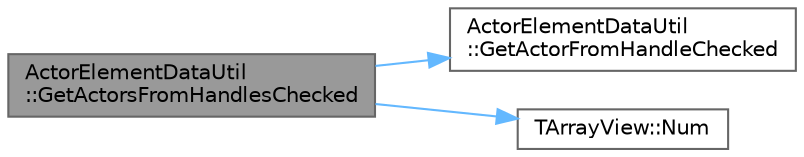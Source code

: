 digraph "ActorElementDataUtil::GetActorsFromHandlesChecked"
{
 // INTERACTIVE_SVG=YES
 // LATEX_PDF_SIZE
  bgcolor="transparent";
  edge [fontname=Helvetica,fontsize=10,labelfontname=Helvetica,labelfontsize=10];
  node [fontname=Helvetica,fontsize=10,shape=box,height=0.2,width=0.4];
  rankdir="LR";
  Node1 [id="Node000001",label="ActorElementDataUtil\l::GetActorsFromHandlesChecked",height=0.2,width=0.4,color="gray40", fillcolor="grey60", style="filled", fontcolor="black",tooltip="Attempt to get the actors from the given element handles, asserting if any element handle doesn't con..."];
  Node1 -> Node2 [id="edge1_Node000001_Node000002",color="steelblue1",style="solid",tooltip=" "];
  Node2 [id="Node000002",label="ActorElementDataUtil\l::GetActorFromHandleChecked",height=0.2,width=0.4,color="grey40", fillcolor="white", style="filled",URL="$db/da3/namespaceActorElementDataUtil.html#a811399ac0f77aa8b41aeb5bc0da7a13c",tooltip="Attempt to get the actor from the given element handle, asserting if the element handle doesn't conta..."];
  Node1 -> Node3 [id="edge2_Node000001_Node000003",color="steelblue1",style="solid",tooltip=" "];
  Node3 [id="Node000003",label="TArrayView::Num",height=0.2,width=0.4,color="grey40", fillcolor="white", style="filled",URL="$db/d13/classTArrayView.html#ae5b1658ae1312e54b0d669664cbf88ed",tooltip="Returns number of elements in array."];
}
